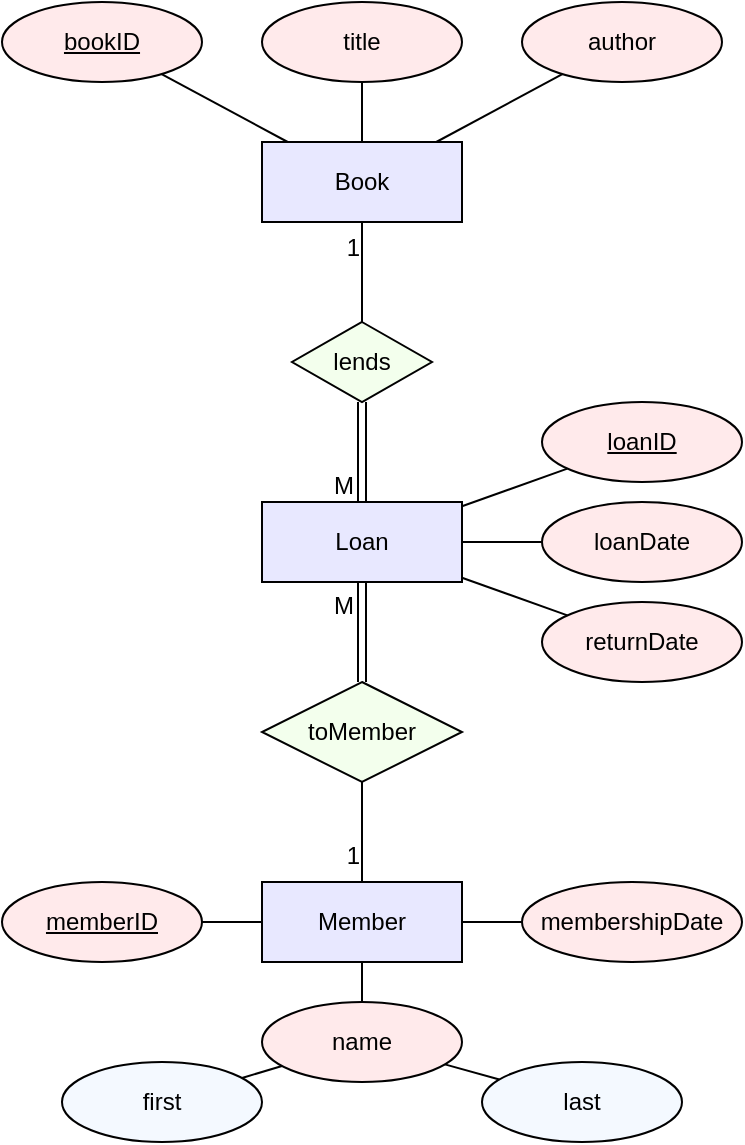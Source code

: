 <mxfile version="26.0.9">
  <diagram id="R2lEEEUBdFMjLlhIrx00" name="Page-1">
    <mxGraphModel dx="707" dy="564" grid="1" gridSize="10" guides="1" tooltips="1" connect="1" arrows="1" fold="1" page="1" pageScale="1" pageWidth="850" pageHeight="1100" math="0" shadow="0" extFonts="Permanent Marker^https://fonts.googleapis.com/css?family=Permanent+Marker">
      <root>
        <mxCell id="0" />
        <mxCell id="1" parent="0" />
        <mxCell id="ixhL3a_HBpsVwDCtuYo2-10" value="bookID" style="ellipse;whiteSpace=wrap;html=1;align=center;fontStyle=4;fillColor=#FFEAEB;" parent="1" vertex="1">
          <mxGeometry y="210" width="100" height="40" as="geometry" />
        </mxCell>
        <mxCell id="ixhL3a_HBpsVwDCtuYo2-11" value="title" style="ellipse;whiteSpace=wrap;html=1;align=center;fillColor=#FFEAEB;" parent="1" vertex="1">
          <mxGeometry x="130" y="210" width="100" height="40" as="geometry" />
        </mxCell>
        <mxCell id="ixhL3a_HBpsVwDCtuYo2-12" value="author" style="ellipse;whiteSpace=wrap;html=1;align=center;fillColor=#FFEAEB;" parent="1" vertex="1">
          <mxGeometry x="260" y="210" width="100" height="40" as="geometry" />
        </mxCell>
        <mxCell id="ixhL3a_HBpsVwDCtuYo2-13" value="Book" style="whiteSpace=wrap;html=1;align=center;fillColor=#E8E8FF;" parent="1" vertex="1">
          <mxGeometry x="130" y="280" width="100" height="40" as="geometry" />
        </mxCell>
        <mxCell id="ixhL3a_HBpsVwDCtuYo2-15" value="" style="endArrow=none;html=1;rounded=0;" parent="1" source="ixhL3a_HBpsVwDCtuYo2-13" target="ixhL3a_HBpsVwDCtuYo2-10" edge="1">
          <mxGeometry relative="1" as="geometry">
            <mxPoint x="340" y="330" as="sourcePoint" />
            <mxPoint x="500" y="330" as="targetPoint" />
          </mxGeometry>
        </mxCell>
        <mxCell id="ixhL3a_HBpsVwDCtuYo2-16" value="" style="endArrow=none;html=1;rounded=0;" parent="1" source="ixhL3a_HBpsVwDCtuYo2-13" target="ixhL3a_HBpsVwDCtuYo2-11" edge="1">
          <mxGeometry relative="1" as="geometry">
            <mxPoint x="190" y="300" as="sourcePoint" />
            <mxPoint x="110" y="208" as="targetPoint" />
          </mxGeometry>
        </mxCell>
        <mxCell id="ixhL3a_HBpsVwDCtuYo2-17" value="" style="endArrow=none;html=1;rounded=0;" parent="1" source="ixhL3a_HBpsVwDCtuYo2-13" target="ixhL3a_HBpsVwDCtuYo2-12" edge="1">
          <mxGeometry relative="1" as="geometry">
            <mxPoint x="190" y="290" as="sourcePoint" />
            <mxPoint x="190" y="210" as="targetPoint" />
          </mxGeometry>
        </mxCell>
        <mxCell id="ixhL3a_HBpsVwDCtuYo2-18" value="Loan" style="whiteSpace=wrap;html=1;align=center;fillColor=#E8E8FF;" parent="1" vertex="1">
          <mxGeometry x="130" y="460" width="100" height="40" as="geometry" />
        </mxCell>
        <mxCell id="ixhL3a_HBpsVwDCtuYo2-19" value="lends" style="shape=rhombus;perimeter=rhombusPerimeter;whiteSpace=wrap;html=1;align=center;fillColor=#F3FFED;" parent="1" vertex="1">
          <mxGeometry x="145" y="370" width="70" height="40" as="geometry" />
        </mxCell>
        <mxCell id="ixhL3a_HBpsVwDCtuYo2-22" value="loanID" style="ellipse;whiteSpace=wrap;html=1;align=center;fontStyle=4;fillColor=#FFEAEB;" parent="1" vertex="1">
          <mxGeometry x="270" y="410" width="100" height="40" as="geometry" />
        </mxCell>
        <mxCell id="ixhL3a_HBpsVwDCtuYo2-23" value="loanDate" style="ellipse;whiteSpace=wrap;html=1;align=center;fillColor=#FFEAEB;" parent="1" vertex="1">
          <mxGeometry x="270" y="460" width="100" height="40" as="geometry" />
        </mxCell>
        <mxCell id="ixhL3a_HBpsVwDCtuYo2-24" value="returnDate" style="ellipse;whiteSpace=wrap;html=1;align=center;fillColor=#FFEAEB;" parent="1" vertex="1">
          <mxGeometry x="270" y="510" width="100" height="40" as="geometry" />
        </mxCell>
        <mxCell id="ixhL3a_HBpsVwDCtuYo2-25" value="" style="endArrow=none;html=1;rounded=0;" parent="1" source="ixhL3a_HBpsVwDCtuYo2-18" target="ixhL3a_HBpsVwDCtuYo2-22" edge="1">
          <mxGeometry relative="1" as="geometry">
            <mxPoint x="441.5" y="270" as="sourcePoint" />
            <mxPoint x="378.5" y="236" as="targetPoint" />
          </mxGeometry>
        </mxCell>
        <mxCell id="ixhL3a_HBpsVwDCtuYo2-26" value="" style="endArrow=none;html=1;rounded=0;" parent="1" source="ixhL3a_HBpsVwDCtuYo2-18" target="ixhL3a_HBpsVwDCtuYo2-23" edge="1">
          <mxGeometry relative="1" as="geometry">
            <mxPoint x="525" y="291" as="sourcePoint" />
            <mxPoint x="480" y="240" as="targetPoint" />
          </mxGeometry>
        </mxCell>
        <mxCell id="ixhL3a_HBpsVwDCtuYo2-27" value="" style="endArrow=none;html=1;rounded=0;" parent="1" source="ixhL3a_HBpsVwDCtuYo2-18" target="ixhL3a_HBpsVwDCtuYo2-24" edge="1">
          <mxGeometry relative="1" as="geometry">
            <mxPoint x="509" y="290" as="sourcePoint" />
            <mxPoint x="531" y="240" as="targetPoint" />
          </mxGeometry>
        </mxCell>
        <mxCell id="ixhL3a_HBpsVwDCtuYo2-29" value="Member" style="whiteSpace=wrap;html=1;align=center;fillColor=#E8E8FF;" parent="1" vertex="1">
          <mxGeometry x="130" y="650" width="100" height="40" as="geometry" />
        </mxCell>
        <mxCell id="ixhL3a_HBpsVwDCtuYo2-30" value="memberID" style="ellipse;whiteSpace=wrap;html=1;align=center;fontStyle=4;fillColor=#FFEAEB;" parent="1" vertex="1">
          <mxGeometry y="650" width="100" height="40" as="geometry" />
        </mxCell>
        <mxCell id="ixhL3a_HBpsVwDCtuYo2-31" value="name" style="ellipse;whiteSpace=wrap;html=1;align=center;fillColor=#FFEAEB;" parent="1" vertex="1">
          <mxGeometry x="130" y="710" width="100" height="40" as="geometry" />
        </mxCell>
        <mxCell id="ixhL3a_HBpsVwDCtuYo2-33" value="" style="endArrow=none;html=1;rounded=0;" parent="1" source="ixhL3a_HBpsVwDCtuYo2-29" target="ixhL3a_HBpsVwDCtuYo2-30" edge="1">
          <mxGeometry relative="1" as="geometry">
            <mxPoint x="711.5" y="270" as="sourcePoint" />
            <mxPoint x="648.5" y="236" as="targetPoint" />
          </mxGeometry>
        </mxCell>
        <mxCell id="ixhL3a_HBpsVwDCtuYo2-34" value="" style="endArrow=none;html=1;rounded=0;" parent="1" source="ixhL3a_HBpsVwDCtuYo2-29" target="ixhL3a_HBpsVwDCtuYo2-31" edge="1">
          <mxGeometry relative="1" as="geometry">
            <mxPoint x="795" y="291" as="sourcePoint" />
            <mxPoint x="750" y="240" as="targetPoint" />
          </mxGeometry>
        </mxCell>
        <mxCell id="ixhL3a_HBpsVwDCtuYo2-36" value="toMember" style="shape=rhombus;perimeter=rhombusPerimeter;whiteSpace=wrap;html=1;align=center;fillColor=#F3FFED;" parent="1" vertex="1">
          <mxGeometry x="130" y="550" width="100" height="50" as="geometry" />
        </mxCell>
        <mxCell id="ixhL3a_HBpsVwDCtuYo2-41" value="membershipDate" style="ellipse;whiteSpace=wrap;html=1;align=center;fillColor=#FFEAEB;" parent="1" vertex="1">
          <mxGeometry x="260" y="650" width="110" height="40" as="geometry" />
        </mxCell>
        <mxCell id="ixhL3a_HBpsVwDCtuYo2-42" value="" style="endArrow=none;html=1;rounded=0;" parent="1" source="ixhL3a_HBpsVwDCtuYo2-29" target="ixhL3a_HBpsVwDCtuYo2-41" edge="1">
          <mxGeometry relative="1" as="geometry">
            <mxPoint x="740" y="360" as="sourcePoint" />
            <mxPoint x="823" y="323" as="targetPoint" />
          </mxGeometry>
        </mxCell>
        <mxCell id="ixhL3a_HBpsVwDCtuYo2-46" value="" style="endArrow=none;html=1;rounded=0;" parent="1" source="ixhL3a_HBpsVwDCtuYo2-19" target="ixhL3a_HBpsVwDCtuYo2-13" edge="1">
          <mxGeometry relative="1" as="geometry">
            <mxPoint x="265" y="290" as="sourcePoint" />
            <mxPoint x="425" y="290" as="targetPoint" />
          </mxGeometry>
        </mxCell>
        <mxCell id="ixhL3a_HBpsVwDCtuYo2-47" value="1" style="resizable=0;html=1;whiteSpace=wrap;align=right;verticalAlign=bottom;" parent="ixhL3a_HBpsVwDCtuYo2-46" connectable="0" vertex="1">
          <mxGeometry x="1" relative="1" as="geometry">
            <mxPoint y="21" as="offset" />
          </mxGeometry>
        </mxCell>
        <mxCell id="ixhL3a_HBpsVwDCtuYo2-50" value="" style="endArrow=none;html=1;rounded=0;" parent="1" source="ixhL3a_HBpsVwDCtuYo2-36" target="ixhL3a_HBpsVwDCtuYo2-29" edge="1">
          <mxGeometry relative="1" as="geometry">
            <mxPoint x="450" y="510" as="sourcePoint" />
            <mxPoint x="450" y="460" as="targetPoint" />
          </mxGeometry>
        </mxCell>
        <mxCell id="ixhL3a_HBpsVwDCtuYo2-51" value="1" style="resizable=0;html=1;whiteSpace=wrap;align=right;verticalAlign=bottom;" parent="ixhL3a_HBpsVwDCtuYo2-50" connectable="0" vertex="1">
          <mxGeometry x="1" relative="1" as="geometry">
            <mxPoint y="-5" as="offset" />
          </mxGeometry>
        </mxCell>
        <mxCell id="ixhL3a_HBpsVwDCtuYo2-56" value="" style="shape=link;html=1;rounded=0;" parent="1" source="ixhL3a_HBpsVwDCtuYo2-36" target="ixhL3a_HBpsVwDCtuYo2-18" edge="1">
          <mxGeometry relative="1" as="geometry">
            <mxPoint x="270" y="644.5" as="sourcePoint" />
            <mxPoint x="430" y="644.5" as="targetPoint" />
          </mxGeometry>
        </mxCell>
        <mxCell id="ixhL3a_HBpsVwDCtuYo2-57" value="M" style="resizable=0;html=1;whiteSpace=wrap;align=right;verticalAlign=bottom;" parent="ixhL3a_HBpsVwDCtuYo2-56" connectable="0" vertex="1">
          <mxGeometry x="1" relative="1" as="geometry">
            <mxPoint x="-3" y="20" as="offset" />
          </mxGeometry>
        </mxCell>
        <mxCell id="ixhL3a_HBpsVwDCtuYo2-59" value="" style="shape=link;html=1;rounded=0;" parent="1" source="ixhL3a_HBpsVwDCtuYo2-19" target="ixhL3a_HBpsVwDCtuYo2-18" edge="1">
          <mxGeometry relative="1" as="geometry">
            <mxPoint x="190" y="560" as="sourcePoint" />
            <mxPoint x="180" y="480" as="targetPoint" />
          </mxGeometry>
        </mxCell>
        <mxCell id="ixhL3a_HBpsVwDCtuYo2-60" value="M" style="resizable=0;html=1;whiteSpace=wrap;align=right;verticalAlign=bottom;" parent="ixhL3a_HBpsVwDCtuYo2-59" connectable="0" vertex="1">
          <mxGeometry x="1" relative="1" as="geometry">
            <mxPoint x="-3" as="offset" />
          </mxGeometry>
        </mxCell>
        <mxCell id="MKp-BSAFVUHCRbje4Yaj-1" value="first" style="ellipse;whiteSpace=wrap;html=1;align=center;fillColor=#F4F9FF;" parent="1" vertex="1">
          <mxGeometry x="30" y="740" width="100" height="40" as="geometry" />
        </mxCell>
        <mxCell id="MKp-BSAFVUHCRbje4Yaj-2" value="last" style="ellipse;whiteSpace=wrap;html=1;align=center;fillColor=#F4F9FF;" parent="1" vertex="1">
          <mxGeometry x="240" y="740" width="100" height="40" as="geometry" />
        </mxCell>
        <mxCell id="MKp-BSAFVUHCRbje4Yaj-3" value="" style="endArrow=none;html=1;rounded=0;" parent="1" source="ixhL3a_HBpsVwDCtuYo2-31" target="MKp-BSAFVUHCRbje4Yaj-1" edge="1">
          <mxGeometry relative="1" as="geometry">
            <mxPoint x="147" y="660" as="sourcePoint" />
            <mxPoint x="93" y="635" as="targetPoint" />
          </mxGeometry>
        </mxCell>
        <mxCell id="MKp-BSAFVUHCRbje4Yaj-4" value="" style="endArrow=none;html=1;rounded=0;" parent="1" source="ixhL3a_HBpsVwDCtuYo2-31" target="MKp-BSAFVUHCRbje4Yaj-2" edge="1">
          <mxGeometry relative="1" as="geometry">
            <mxPoint x="28" y="669" as="sourcePoint" />
            <mxPoint x="1" y="661" as="targetPoint" />
          </mxGeometry>
        </mxCell>
      </root>
    </mxGraphModel>
  </diagram>
</mxfile>
